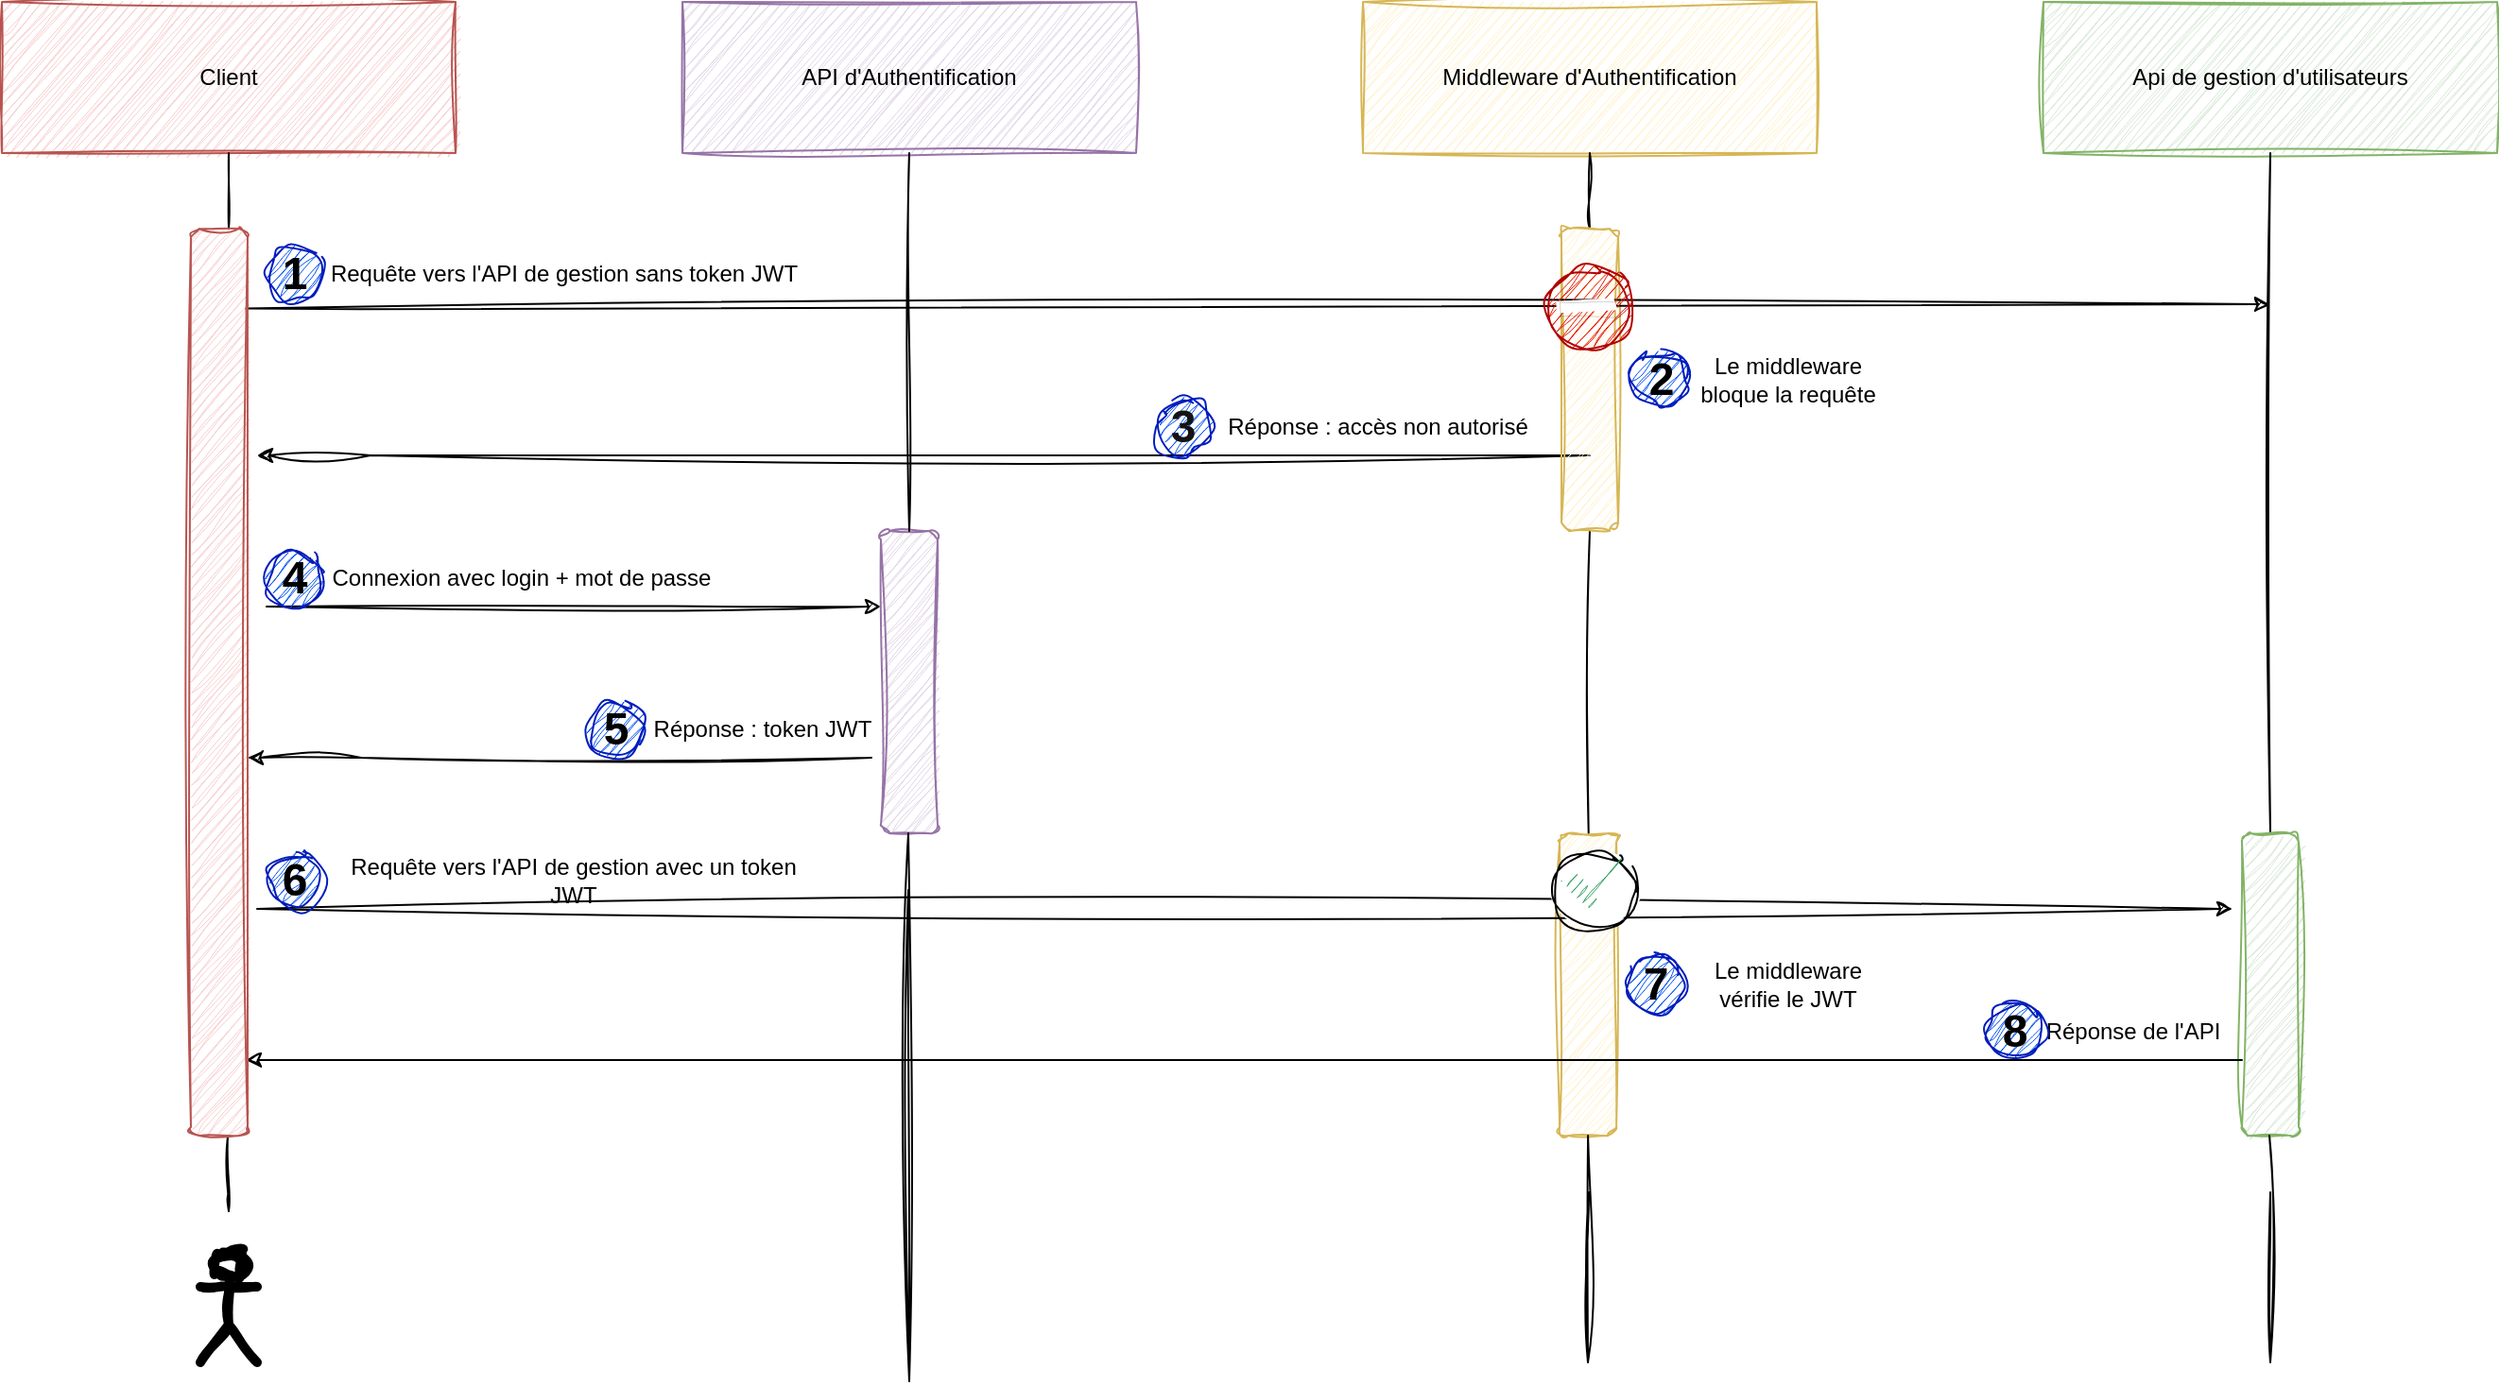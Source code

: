 <mxfile version="21.2.4" type="device">
  <diagram name="Page-1" id="b3_rmUjKcA8r_ARUdAtH">
    <mxGraphModel dx="1687" dy="2136" grid="1" gridSize="10" guides="1" tooltips="1" connect="1" arrows="1" fold="1" page="1" pageScale="1" pageWidth="827" pageHeight="1169" math="0" shadow="0">
      <root>
        <mxCell id="0" />
        <mxCell id="1" parent="0" />
        <mxCell id="243QyRulBXpM2tCjIqUp-49" value="" style="endArrow=none;html=1;rounded=0;entryX=0.5;entryY=1;entryDx=0;entryDy=0;sketch=1;curveFitting=1;jiggle=2;" edge="1" parent="1">
          <mxGeometry width="50" height="50" relative="1" as="geometry">
            <mxPoint x="200" y="590" as="sourcePoint" />
            <mxPoint x="199.5" y="560" as="targetPoint" />
            <Array as="points">
              <mxPoint x="200" y="600" />
            </Array>
          </mxGeometry>
        </mxCell>
        <mxCell id="0fuMdFuiWBrqTVu0z_TD-1" value="Client" style="rounded=0;whiteSpace=wrap;html=1;rotation=0;fillColor=#f8cecc;strokeColor=#b85450;sketch=1;curveFitting=1;jiggle=2;" parent="1" vertex="1">
          <mxGeometry x="80" y="-40" width="240" height="80" as="geometry" />
        </mxCell>
        <mxCell id="243QyRulBXpM2tCjIqUp-1" value="API d&#39;Authentification" style="rounded=0;whiteSpace=wrap;html=1;rotation=0;fillColor=#e1d5e7;strokeColor=#9673a6;sketch=1;curveFitting=1;jiggle=2;" vertex="1" parent="1">
          <mxGeometry x="440" y="-40" width="240" height="80" as="geometry" />
        </mxCell>
        <mxCell id="243QyRulBXpM2tCjIqUp-2" value="Api de gestion d&#39;utilisateurs" style="rounded=0;whiteSpace=wrap;html=1;rotation=0;fillColor=#d5e8d4;strokeColor=#82b366;sketch=1;curveFitting=1;jiggle=2;" vertex="1" parent="1">
          <mxGeometry x="1160" y="-40" width="240" height="80" as="geometry" />
        </mxCell>
        <mxCell id="243QyRulBXpM2tCjIqUp-6" value="" style="rounded=1;whiteSpace=wrap;html=1;fillColor=#e1d5e7;strokeColor=#9673a6;sketch=1;curveFitting=1;jiggle=2;" vertex="1" parent="1">
          <mxGeometry x="545" y="240" width="30" height="160" as="geometry" />
        </mxCell>
        <mxCell id="243QyRulBXpM2tCjIqUp-7" value="Middleware d&#39;Authentification" style="rounded=0;whiteSpace=wrap;html=1;rotation=0;fillColor=#fff2cc;strokeColor=#d6b656;sketch=1;curveFitting=1;jiggle=2;" vertex="1" parent="1">
          <mxGeometry x="800" y="-40" width="240" height="80" as="geometry" />
        </mxCell>
        <mxCell id="243QyRulBXpM2tCjIqUp-8" value="" style="endArrow=none;html=1;rounded=0;entryX=0.5;entryY=1;entryDx=0;entryDy=0;exitX=0.5;exitY=0;exitDx=0;exitDy=0;sketch=1;curveFitting=1;jiggle=2;" edge="1" parent="1" source="243QyRulBXpM2tCjIqUp-6" target="243QyRulBXpM2tCjIqUp-1">
          <mxGeometry width="50" height="50" relative="1" as="geometry">
            <mxPoint x="560" y="200" as="sourcePoint" />
            <mxPoint x="559.5" y="160" as="targetPoint" />
          </mxGeometry>
        </mxCell>
        <mxCell id="243QyRulBXpM2tCjIqUp-9" value="" style="endArrow=classic;html=1;rounded=0;sketch=1;curveFitting=1;jiggle=2;" edge="1" parent="1">
          <mxGeometry width="50" height="50" relative="1" as="geometry">
            <mxPoint x="220" y="280" as="sourcePoint" />
            <mxPoint x="545" y="280" as="targetPoint" />
          </mxGeometry>
        </mxCell>
        <mxCell id="243QyRulBXpM2tCjIqUp-10" value="" style="endArrow=classic;html=1;rounded=0;sketch=1;curveFitting=1;jiggle=2;" edge="1" parent="1">
          <mxGeometry width="50" height="50" relative="1" as="geometry">
            <mxPoint x="540" y="360" as="sourcePoint" />
            <mxPoint x="210" y="360" as="targetPoint" />
            <Array as="points">
              <mxPoint x="270" y="360" />
            </Array>
          </mxGeometry>
        </mxCell>
        <mxCell id="243QyRulBXpM2tCjIqUp-11" value="" style="endArrow=none;html=1;rounded=0;entryX=0.5;entryY=1;entryDx=0;entryDy=0;sketch=1;curveFitting=1;jiggle=2;" edge="1" parent="1" source="243QyRulBXpM2tCjIqUp-23" target="243QyRulBXpM2tCjIqUp-7">
          <mxGeometry width="50" height="50" relative="1" as="geometry">
            <mxPoint x="920" y="560" as="sourcePoint" />
            <mxPoint x="920" y="80" as="targetPoint" />
          </mxGeometry>
        </mxCell>
        <mxCell id="243QyRulBXpM2tCjIqUp-15" value="" style="endArrow=none;html=1;rounded=0;entryX=0.5;entryY=1;entryDx=0;entryDy=0;sketch=1;curveFitting=1;jiggle=2;" edge="1" parent="1" source="243QyRulBXpM2tCjIqUp-44" target="243QyRulBXpM2tCjIqUp-2">
          <mxGeometry width="50" height="50" relative="1" as="geometry">
            <mxPoint x="1279.5" y="560" as="sourcePoint" />
            <mxPoint x="1279.5" y="80" as="targetPoint" />
          </mxGeometry>
        </mxCell>
        <mxCell id="243QyRulBXpM2tCjIqUp-17" value="" style="endArrow=none;html=1;rounded=0;sketch=1;curveFitting=1;jiggle=2;" edge="1" parent="1">
          <mxGeometry width="50" height="50" relative="1" as="geometry">
            <mxPoint x="200" y="80" as="sourcePoint" />
            <mxPoint x="200" y="40" as="targetPoint" />
          </mxGeometry>
        </mxCell>
        <mxCell id="243QyRulBXpM2tCjIqUp-19" value="" style="endArrow=classic;html=1;rounded=0;sketch=1;curveFitting=1;jiggle=2;" edge="1" parent="1">
          <mxGeometry width="50" height="50" relative="1" as="geometry">
            <mxPoint x="920" y="200" as="sourcePoint" />
            <mxPoint x="215" y="200" as="targetPoint" />
            <Array as="points">
              <mxPoint x="275" y="200" />
            </Array>
          </mxGeometry>
        </mxCell>
        <mxCell id="243QyRulBXpM2tCjIqUp-20" value="" style="endArrow=none;html=1;rounded=0;sketch=1;curveFitting=1;jiggle=2;" edge="1" parent="1">
          <mxGeometry width="50" height="50" relative="1" as="geometry">
            <mxPoint x="559.5" y="430" as="sourcePoint" />
            <mxPoint x="559.5" y="400" as="targetPoint" />
            <Array as="points">
              <mxPoint x="560" y="690" />
            </Array>
          </mxGeometry>
        </mxCell>
        <mxCell id="243QyRulBXpM2tCjIqUp-24" value="" style="endArrow=none;html=1;rounded=0;entryX=0.5;entryY=1;entryDx=0;entryDy=0;sketch=1;curveFitting=1;jiggle=2;" edge="1" parent="1" source="243QyRulBXpM2tCjIqUp-42" target="243QyRulBXpM2tCjIqUp-23">
          <mxGeometry width="50" height="50" relative="1" as="geometry">
            <mxPoint x="920" y="560" as="sourcePoint" />
            <mxPoint x="920" y="40" as="targetPoint" />
          </mxGeometry>
        </mxCell>
        <mxCell id="243QyRulBXpM2tCjIqUp-23" value="" style="rounded=1;whiteSpace=wrap;html=1;fillColor=#fff2cc;strokeColor=#d6b656;sketch=1;curveFitting=1;jiggle=2;" vertex="1" parent="1">
          <mxGeometry x="905" y="80" width="30" height="160" as="geometry" />
        </mxCell>
        <mxCell id="243QyRulBXpM2tCjIqUp-12" value="" style="endArrow=classic;html=1;rounded=0;exitX=0.967;exitY=0.088;exitDx=0;exitDy=0;exitPerimeter=0;sketch=1;curveFitting=1;jiggle=2;" edge="1" parent="1" source="243QyRulBXpM2tCjIqUp-4">
          <mxGeometry width="50" height="50" relative="1" as="geometry">
            <mxPoint x="800" y="420" as="sourcePoint" />
            <mxPoint x="1280" y="120" as="targetPoint" />
          </mxGeometry>
        </mxCell>
        <mxCell id="243QyRulBXpM2tCjIqUp-25" value="&lt;div&gt;Requête vers l&#39;API de gestion sans token JWT&lt;/div&gt;" style="text;html=1;strokeColor=none;fillColor=none;align=center;verticalAlign=middle;whiteSpace=wrap;rounded=0;sketch=1;curveFitting=1;jiggle=2;" vertex="1" parent="1">
          <mxGeometry x="250" y="88.75" width="255" height="30" as="geometry" />
        </mxCell>
        <mxCell id="243QyRulBXpM2tCjIqUp-26" value="" style="shape=umlActor;verticalLabelPosition=bottom;verticalAlign=top;html=1;outlineConnect=0;strokeWidth=5;sketch=1;curveFitting=1;jiggle=2;" vertex="1" parent="1">
          <mxGeometry x="185" y="620" width="30" height="60" as="geometry" />
        </mxCell>
        <mxCell id="243QyRulBXpM2tCjIqUp-28" value="" style="ellipse;whiteSpace=wrap;html=1;aspect=fixed;fillColor=#e51400;fontColor=#ffffff;strokeColor=#B20000;sketch=1;curveFitting=1;jiggle=2;" vertex="1" parent="1">
          <mxGeometry x="897.5" y="100" width="45" height="45" as="geometry" />
        </mxCell>
        <mxCell id="243QyRulBXpM2tCjIqUp-29" value="" style="rounded=0;whiteSpace=wrap;html=1;strokeWidth=0;sketch=1;curveFitting=1;jiggle=2;" vertex="1" parent="1">
          <mxGeometry x="904.06" y="118.75" width="31.87" height="7.5" as="geometry" />
        </mxCell>
        <mxCell id="243QyRulBXpM2tCjIqUp-33" value="Le middleware bloque la requête " style="text;html=1;strokeColor=none;fillColor=none;align=center;verticalAlign=middle;whiteSpace=wrap;rounded=0;sketch=1;curveFitting=1;jiggle=2;" vertex="1" parent="1">
          <mxGeometry x="970.0" y="145" width="110" height="30" as="geometry" />
        </mxCell>
        <mxCell id="243QyRulBXpM2tCjIqUp-35" value="Réponse : accès non autorisé" style="text;html=1;strokeColor=none;fillColor=none;align=center;verticalAlign=middle;whiteSpace=wrap;rounded=0;sketch=1;curveFitting=1;jiggle=2;" vertex="1" parent="1">
          <mxGeometry x="717.5" y="170" width="180" height="30" as="geometry" />
        </mxCell>
        <mxCell id="243QyRulBXpM2tCjIqUp-36" value="&lt;div&gt;Connexion avec login + mot de passe&lt;br&gt;&lt;/div&gt;" style="text;html=1;strokeColor=none;fillColor=none;align=center;verticalAlign=middle;whiteSpace=wrap;rounded=0;sketch=1;curveFitting=1;jiggle=2;" vertex="1" parent="1">
          <mxGeometry x="250" y="250" width="210" height="30" as="geometry" />
        </mxCell>
        <mxCell id="243QyRulBXpM2tCjIqUp-38" value="Réponse : token JWT" style="text;html=1;strokeColor=none;fillColor=none;align=center;verticalAlign=middle;whiteSpace=wrap;rounded=0;sketch=1;curveFitting=1;jiggle=2;" vertex="1" parent="1">
          <mxGeometry x="420" y="330" width="125" height="30" as="geometry" />
        </mxCell>
        <mxCell id="243QyRulBXpM2tCjIqUp-43" value="" style="endArrow=none;html=1;rounded=0;entryX=0.5;entryY=1;entryDx=0;entryDy=0;sketch=1;curveFitting=1;jiggle=2;" edge="1" parent="1" target="243QyRulBXpM2tCjIqUp-42">
          <mxGeometry width="50" height="50" relative="1" as="geometry">
            <mxPoint x="920" y="560" as="sourcePoint" />
            <mxPoint x="920" y="240" as="targetPoint" />
          </mxGeometry>
        </mxCell>
        <mxCell id="243QyRulBXpM2tCjIqUp-42" value="" style="rounded=1;whiteSpace=wrap;html=1;fillColor=#fff2cc;strokeColor=#d6b656;sketch=1;curveFitting=1;jiggle=2;" vertex="1" parent="1">
          <mxGeometry x="904.06" y="400" width="30" height="160" as="geometry" />
        </mxCell>
        <mxCell id="243QyRulBXpM2tCjIqUp-45" value="" style="endArrow=none;html=1;rounded=0;entryX=0.5;entryY=1;entryDx=0;entryDy=0;sketch=1;curveFitting=1;jiggle=2;" edge="1" parent="1" target="243QyRulBXpM2tCjIqUp-44">
          <mxGeometry width="50" height="50" relative="1" as="geometry">
            <mxPoint x="1279.5" y="560" as="sourcePoint" />
            <mxPoint x="1280" y="40" as="targetPoint" />
          </mxGeometry>
        </mxCell>
        <mxCell id="243QyRulBXpM2tCjIqUp-44" value="" style="rounded=1;whiteSpace=wrap;html=1;fillColor=#d5e8d4;strokeColor=#82b366;sketch=1;curveFitting=1;jiggle=2;" vertex="1" parent="1">
          <mxGeometry x="1265" y="400" width="30" height="160" as="geometry" />
        </mxCell>
        <mxCell id="243QyRulBXpM2tCjIqUp-46" value="" style="endArrow=none;html=1;rounded=0;entryX=0.5;entryY=1;entryDx=0;entryDy=0;sketch=1;curveFitting=1;jiggle=2;" edge="1" parent="1" target="243QyRulBXpM2tCjIqUp-42">
          <mxGeometry width="50" height="50" relative="1" as="geometry">
            <mxPoint x="919.5" y="590" as="sourcePoint" />
            <mxPoint x="919.5" y="560" as="targetPoint" />
            <Array as="points">
              <mxPoint x="919" y="680" />
            </Array>
          </mxGeometry>
        </mxCell>
        <mxCell id="243QyRulBXpM2tCjIqUp-47" value="" style="endArrow=none;html=1;rounded=0;entryX=0.5;entryY=1;entryDx=0;entryDy=0;sketch=1;curveFitting=1;jiggle=2;" edge="1" parent="1">
          <mxGeometry width="50" height="50" relative="1" as="geometry">
            <mxPoint x="1280" y="590" as="sourcePoint" />
            <mxPoint x="1279.5" y="560" as="targetPoint" />
            <Array as="points">
              <mxPoint x="1280" y="680" />
            </Array>
          </mxGeometry>
        </mxCell>
        <mxCell id="243QyRulBXpM2tCjIqUp-53" value="" style="endArrow=classic;html=1;rounded=0;sketch=1;curveFitting=1;jiggle=2;" edge="1" parent="1">
          <mxGeometry width="50" height="50" relative="1" as="geometry">
            <mxPoint x="215" y="440" as="sourcePoint" />
            <mxPoint x="1260" y="440" as="targetPoint" />
          </mxGeometry>
        </mxCell>
        <mxCell id="243QyRulBXpM2tCjIqUp-54" value="" style="endArrow=classic;html=1;rounded=0;exitX=0;exitY=0.75;exitDx=0;exitDy=0;sketch=1;curveFitting=1;jiggle=2;" edge="1" parent="1" source="243QyRulBXpM2tCjIqUp-44">
          <mxGeometry width="50" height="50" relative="1" as="geometry">
            <mxPoint x="414" y="520" as="sourcePoint" />
            <mxPoint x="209" y="520" as="targetPoint" />
          </mxGeometry>
        </mxCell>
        <mxCell id="243QyRulBXpM2tCjIqUp-57" value="Le middleware vérifie le JWT " style="text;html=1;strokeColor=none;fillColor=none;align=center;verticalAlign=middle;whiteSpace=wrap;rounded=0;sketch=1;curveFitting=1;jiggle=2;" vertex="1" parent="1">
          <mxGeometry x="970" y="465" width="110" height="30" as="geometry" />
        </mxCell>
        <mxCell id="243QyRulBXpM2tCjIqUp-58" value="&lt;div&gt;Requête vers l&#39;API de gestion avec un token JWT&lt;/div&gt;" style="text;html=1;strokeColor=none;fillColor=none;align=center;verticalAlign=middle;whiteSpace=wrap;rounded=0;sketch=1;curveFitting=1;jiggle=2;" vertex="1" parent="1">
          <mxGeometry x="250" y="410" width="265" height="30" as="geometry" />
        </mxCell>
        <mxCell id="243QyRulBXpM2tCjIqUp-59" value="&lt;div&gt;Réponse de l&#39;API&lt;/div&gt;" style="text;html=1;strokeColor=none;fillColor=none;align=center;verticalAlign=middle;whiteSpace=wrap;rounded=0;sketch=1;curveFitting=1;jiggle=2;" vertex="1" parent="1">
          <mxGeometry x="1150" y="490" width="115" height="30" as="geometry" />
        </mxCell>
        <mxCell id="243QyRulBXpM2tCjIqUp-60" value="&lt;font color=&quot;#000000&quot;&gt;&lt;b&gt;&lt;font style=&quot;font-size: 24px;&quot;&gt;1&lt;/font&gt;&lt;/b&gt;&lt;/font&gt;" style="ellipse;whiteSpace=wrap;html=1;aspect=fixed;fillColor=#0050ef;fontColor=#ffffff;strokeColor=#001DBC;sketch=1;curveFitting=1;jiggle=2;" vertex="1" parent="1">
          <mxGeometry x="220" y="88.75" width="30" height="30" as="geometry" />
        </mxCell>
        <mxCell id="243QyRulBXpM2tCjIqUp-65" value="&lt;font size=&quot;1&quot;&gt;&lt;b style=&quot;font-size: 24px;&quot;&gt;2&lt;/b&gt;&lt;/font&gt;" style="ellipse;whiteSpace=wrap;html=1;aspect=fixed;fillColor=#0050ef;fontColor=#000000;strokeColor=#001DBC;sketch=1;curveFitting=1;jiggle=2;" vertex="1" parent="1">
          <mxGeometry x="942.5" y="145" width="30" height="30" as="geometry" />
        </mxCell>
        <mxCell id="243QyRulBXpM2tCjIqUp-66" value="&lt;font style=&quot;font-size: 24px;&quot;&gt;&lt;b style=&quot;font-size: 24px;&quot;&gt;3&lt;/b&gt;&lt;/font&gt;" style="ellipse;whiteSpace=wrap;html=1;aspect=fixed;fillColor=#0050ef;fontColor=#141414;strokeColor=#001DBC;fontSize=24;sketch=1;curveFitting=1;jiggle=2;" vertex="1" parent="1">
          <mxGeometry x="690" y="170" width="30" height="30" as="geometry" />
        </mxCell>
        <mxCell id="243QyRulBXpM2tCjIqUp-67" value="&lt;b&gt;4&lt;/b&gt;" style="ellipse;whiteSpace=wrap;html=1;aspect=fixed;fillColor=#0050ef;fontColor=#000000;strokeColor=#001DBC;fontSize=24;sketch=1;curveFitting=1;jiggle=2;" vertex="1" parent="1">
          <mxGeometry x="220" y="250" width="30" height="30" as="geometry" />
        </mxCell>
        <mxCell id="243QyRulBXpM2tCjIqUp-68" value="&lt;b&gt;5&lt;/b&gt;" style="ellipse;whiteSpace=wrap;html=1;aspect=fixed;fillColor=#0050ef;fontColor=#000000;strokeColor=#001DBC;fontSize=24;sketch=1;curveFitting=1;jiggle=2;" vertex="1" parent="1">
          <mxGeometry x="390" y="330" width="30" height="30" as="geometry" />
        </mxCell>
        <mxCell id="243QyRulBXpM2tCjIqUp-69" value="&lt;b&gt;6&lt;/b&gt;" style="ellipse;whiteSpace=wrap;html=1;aspect=fixed;fillColor=#0050ef;fontColor=#000000;strokeColor=#001DBC;fontSize=24;sketch=1;curveFitting=1;jiggle=2;" vertex="1" parent="1">
          <mxGeometry x="220" y="410" width="30" height="30" as="geometry" />
        </mxCell>
        <mxCell id="243QyRulBXpM2tCjIqUp-71" value="&lt;font color=&quot;#000000&quot;&gt;&lt;b&gt;7&lt;/b&gt;&lt;/font&gt;" style="ellipse;whiteSpace=wrap;html=1;aspect=fixed;fillColor=#0050ef;fontColor=#ffffff;strokeColor=#001DBC;fontSize=24;sketch=1;curveFitting=1;jiggle=2;" vertex="1" parent="1">
          <mxGeometry x="940" y="465" width="30" height="30" as="geometry" />
        </mxCell>
        <mxCell id="243QyRulBXpM2tCjIqUp-72" value="&lt;b&gt;&lt;font color=&quot;#000000&quot;&gt;8&lt;/font&gt;&lt;/b&gt;" style="ellipse;whiteSpace=wrap;html=1;aspect=fixed;fillColor=#0050ef;fontColor=#ffffff;strokeColor=#001DBC;fontSize=24;sketch=1;curveFitting=1;jiggle=2;" vertex="1" parent="1">
          <mxGeometry x="1130" y="490" width="30" height="30" as="geometry" />
        </mxCell>
        <mxCell id="243QyRulBXpM2tCjIqUp-73" value="" style="ellipse;whiteSpace=wrap;html=1;sketch=1;hachureGap=4;jiggle=2;curveFitting=1;fontFamily=Architects Daughter;fontSource=https%3A%2F%2Ffonts.googleapis.com%2Fcss%3Ffamily%3DArchitects%2BDaughter;fontSize=20;" vertex="1" parent="1">
          <mxGeometry x="900" y="410" width="44.53" height="40" as="geometry" />
        </mxCell>
        <mxCell id="243QyRulBXpM2tCjIqUp-74" value="" style="sketch=1;html=1;aspect=fixed;strokeColor=none;shadow=0;align=center;fillColor=#2D9C5E;verticalAlign=top;labelPosition=center;verticalLabelPosition=bottom;shape=mxgraph.gcp2.check;curveFitting=1;jiggle=2;" vertex="1" parent="1">
          <mxGeometry x="905" y="410" width="37.5" height="30" as="geometry" />
        </mxCell>
        <mxCell id="243QyRulBXpM2tCjIqUp-4" value="" style="rounded=1;whiteSpace=wrap;html=1;fillColor=#f8cecc;strokeColor=#b85450;sketch=1;curveFitting=1;jiggle=2;" vertex="1" parent="1">
          <mxGeometry x="180" y="80" width="30" height="480" as="geometry" />
        </mxCell>
      </root>
    </mxGraphModel>
  </diagram>
</mxfile>
